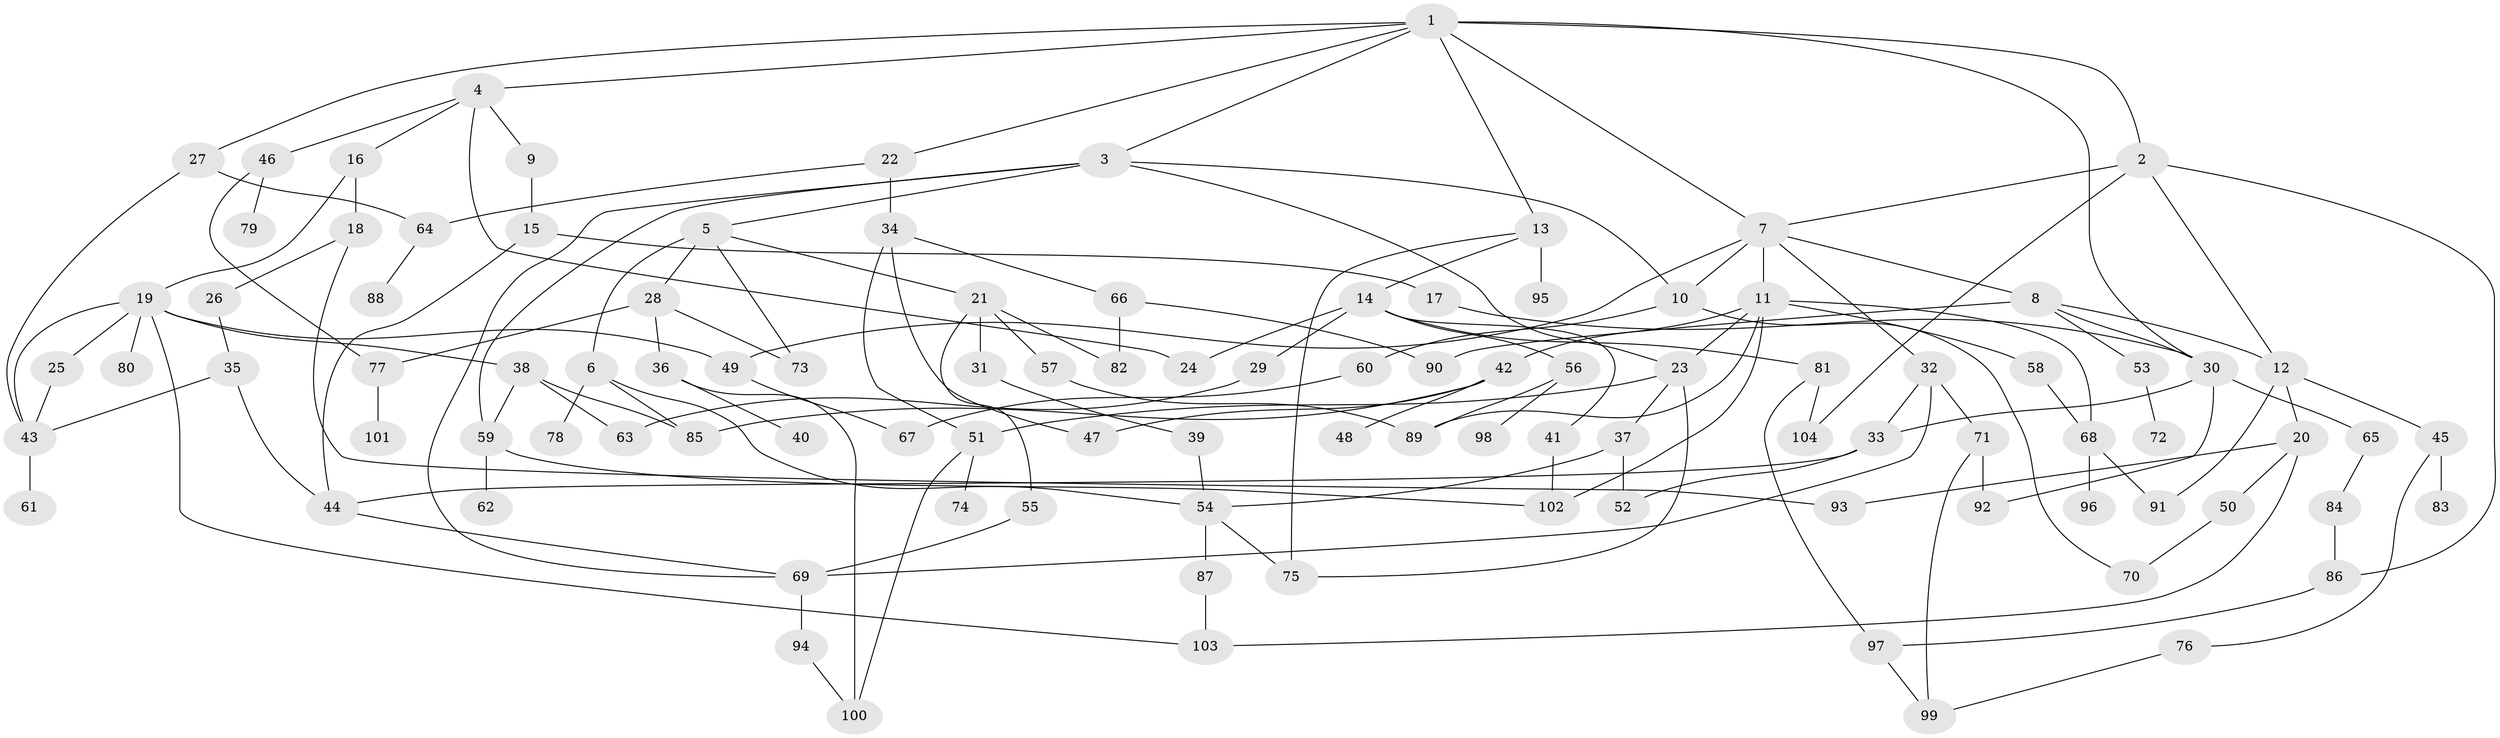 // coarse degree distribution, {11: 0.013888888888888888, 8: 0.027777777777777776, 6: 0.08333333333333333, 4: 0.08333333333333333, 5: 0.08333333333333333, 3: 0.2777777777777778, 10: 0.013888888888888888, 7: 0.013888888888888888, 2: 0.2361111111111111, 1: 0.16666666666666666}
// Generated by graph-tools (version 1.1) at 2025/41/03/06/25 10:41:26]
// undirected, 104 vertices, 155 edges
graph export_dot {
graph [start="1"]
  node [color=gray90,style=filled];
  1;
  2;
  3;
  4;
  5;
  6;
  7;
  8;
  9;
  10;
  11;
  12;
  13;
  14;
  15;
  16;
  17;
  18;
  19;
  20;
  21;
  22;
  23;
  24;
  25;
  26;
  27;
  28;
  29;
  30;
  31;
  32;
  33;
  34;
  35;
  36;
  37;
  38;
  39;
  40;
  41;
  42;
  43;
  44;
  45;
  46;
  47;
  48;
  49;
  50;
  51;
  52;
  53;
  54;
  55;
  56;
  57;
  58;
  59;
  60;
  61;
  62;
  63;
  64;
  65;
  66;
  67;
  68;
  69;
  70;
  71;
  72;
  73;
  74;
  75;
  76;
  77;
  78;
  79;
  80;
  81;
  82;
  83;
  84;
  85;
  86;
  87;
  88;
  89;
  90;
  91;
  92;
  93;
  94;
  95;
  96;
  97;
  98;
  99;
  100;
  101;
  102;
  103;
  104;
  1 -- 2;
  1 -- 3;
  1 -- 4;
  1 -- 7;
  1 -- 13;
  1 -- 22;
  1 -- 27;
  1 -- 30;
  2 -- 12;
  2 -- 86;
  2 -- 7;
  2 -- 104;
  3 -- 5;
  3 -- 10;
  3 -- 69;
  3 -- 59;
  3 -- 23;
  4 -- 9;
  4 -- 16;
  4 -- 24;
  4 -- 46;
  5 -- 6;
  5 -- 21;
  5 -- 28;
  5 -- 73;
  6 -- 78;
  6 -- 85;
  6 -- 54;
  7 -- 8;
  7 -- 11;
  7 -- 32;
  7 -- 49;
  7 -- 10;
  8 -- 53;
  8 -- 90;
  8 -- 30;
  8 -- 12;
  9 -- 15;
  10 -- 60;
  10 -- 70;
  11 -- 23;
  11 -- 42;
  11 -- 58;
  11 -- 68;
  11 -- 102;
  11 -- 89;
  12 -- 20;
  12 -- 45;
  12 -- 91;
  13 -- 14;
  13 -- 95;
  13 -- 75;
  14 -- 29;
  14 -- 41;
  14 -- 56;
  14 -- 81;
  14 -- 24;
  15 -- 17;
  15 -- 44;
  16 -- 18;
  16 -- 19;
  17 -- 30;
  18 -- 26;
  18 -- 93;
  19 -- 25;
  19 -- 38;
  19 -- 43;
  19 -- 80;
  19 -- 103;
  19 -- 49;
  20 -- 50;
  20 -- 103;
  20 -- 93;
  21 -- 31;
  21 -- 55;
  21 -- 57;
  21 -- 82;
  22 -- 34;
  22 -- 64;
  23 -- 37;
  23 -- 75;
  23 -- 51;
  25 -- 43;
  26 -- 35;
  27 -- 64;
  27 -- 43;
  28 -- 36;
  28 -- 77;
  28 -- 73;
  29 -- 63;
  30 -- 33;
  30 -- 65;
  30 -- 92;
  31 -- 39;
  32 -- 69;
  32 -- 71;
  32 -- 33;
  33 -- 44;
  33 -- 52;
  34 -- 51;
  34 -- 66;
  34 -- 47;
  35 -- 44;
  35 -- 43;
  36 -- 40;
  36 -- 100;
  37 -- 52;
  37 -- 54;
  38 -- 59;
  38 -- 63;
  38 -- 85;
  39 -- 54;
  41 -- 102;
  42 -- 47;
  42 -- 48;
  42 -- 85;
  43 -- 61;
  44 -- 69;
  45 -- 76;
  45 -- 83;
  46 -- 77;
  46 -- 79;
  49 -- 67;
  50 -- 70;
  51 -- 74;
  51 -- 100;
  53 -- 72;
  54 -- 87;
  54 -- 75;
  55 -- 69;
  56 -- 98;
  56 -- 89;
  57 -- 89;
  58 -- 68;
  59 -- 62;
  59 -- 102;
  60 -- 67;
  64 -- 88;
  65 -- 84;
  66 -- 82;
  66 -- 90;
  68 -- 91;
  68 -- 96;
  69 -- 94;
  71 -- 92;
  71 -- 99;
  76 -- 99;
  77 -- 101;
  81 -- 104;
  81 -- 97;
  84 -- 86;
  86 -- 97;
  87 -- 103;
  94 -- 100;
  97 -- 99;
}
